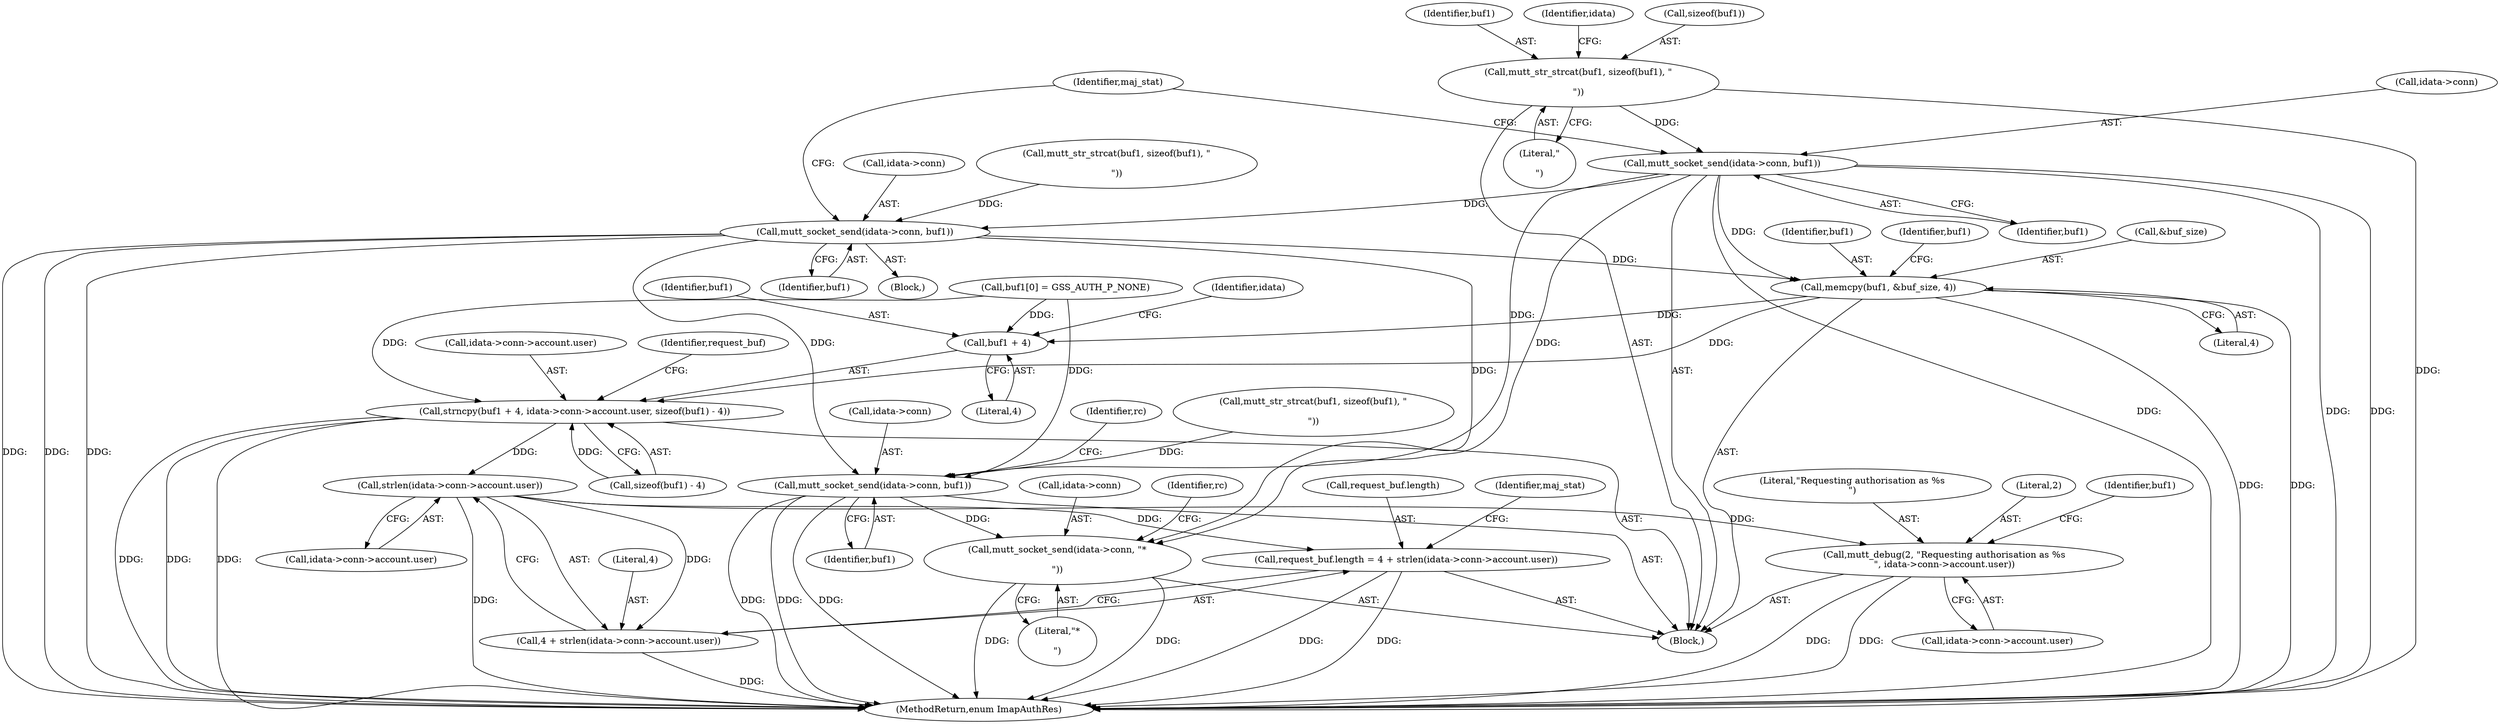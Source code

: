 digraph "0_neomutt_6f163e07ae68654d7ac5268cbb7565f6df79ad85_0@API" {
"1000329" [label="(Call,mutt_str_strcat(buf1, sizeof(buf1), \"\r\n\"))"];
"1000334" [label="(Call,mutt_socket_send(idata->conn, buf1))"];
"1000453" [label="(Call,mutt_socket_send(idata->conn, buf1))"];
"1000612" [label="(Call,memcpy(buf1, &buf_size, 4))"];
"1000622" [label="(Call,strncpy(buf1 + 4, idata->conn->account.user, sizeof(buf1) - 4))"];
"1000648" [label="(Call,strlen(idata->conn->account.user))"];
"1000642" [label="(Call,request_buf.length = 4 + strlen(idata->conn->account.user))"];
"1000646" [label="(Call,4 + strlen(idata->conn->account.user))"];
"1000691" [label="(Call,mutt_debug(2, \"Requesting authorisation as %s\n\", idata->conn->account.user))"];
"1000623" [label="(Call,buf1 + 4)"];
"1000706" [label="(Call,mutt_socket_send(idata->conn, buf1))"];
"1000763" [label="(Call,mutt_socket_send(idata->conn, \"*\r\n\"))"];
"1000646" [label="(Call,4 + strlen(idata->conn->account.user))"];
"1000767" [label="(Literal,\"*\r\n\")"];
"1000457" [label="(Identifier,buf1)"];
"1000612" [label="(Call,memcpy(buf1, &buf_size, 4))"];
"1000694" [label="(Call,idata->conn->account.user)"];
"1000707" [label="(Call,idata->conn)"];
"1000639" [label="(Identifier,request_buf)"];
"1000702" [label="(Identifier,buf1)"];
"1000454" [label="(Call,idata->conn)"];
"1000453" [label="(Call,mutt_socket_send(idata->conn, buf1))"];
"1000613" [label="(Identifier,buf1)"];
"1000629" [label="(Identifier,idata)"];
"1000338" [label="(Identifier,buf1)"];
"1000710" [label="(Identifier,buf1)"];
"1000633" [label="(Call,sizeof(buf1) - 4)"];
"1000764" [label="(Call,idata->conn)"];
"1000622" [label="(Call,strncpy(buf1 + 4, idata->conn->account.user, sizeof(buf1) - 4))"];
"1000333" [label="(Literal,\"\r\n\")"];
"1000770" [label="(Identifier,rc)"];
"1000329" [label="(Call,mutt_str_strcat(buf1, sizeof(buf1), \"\r\n\"))"];
"1000619" [label="(Identifier,buf1)"];
"1000691" [label="(Call,mutt_debug(2, \"Requesting authorisation as %s\n\", idata->conn->account.user))"];
"1000448" [label="(Call,mutt_str_strcat(buf1, sizeof(buf1), \"\r\n\"))"];
"1000647" [label="(Literal,4)"];
"1000617" [label="(Call,buf1[0] = GSS_AUTH_P_NONE)"];
"1000642" [label="(Call,request_buf.length = 4 + strlen(idata->conn->account.user))"];
"1000330" [label="(Identifier,buf1)"];
"1000693" [label="(Literal,\"Requesting authorisation as %s\n\")"];
"1000763" [label="(Call,mutt_socket_send(idata->conn, \"*\r\n\"))"];
"1000624" [label="(Identifier,buf1)"];
"1000614" [label="(Call,&buf_size)"];
"1000623" [label="(Call,buf1 + 4)"];
"1000336" [label="(Identifier,idata)"];
"1000625" [label="(Literal,4)"];
"1000713" [label="(Identifier,rc)"];
"1000648" [label="(Call,strlen(idata->conn->account.user))"];
"1000692" [label="(Literal,2)"];
"1000649" [label="(Call,idata->conn->account.user)"];
"1000616" [label="(Literal,4)"];
"1000120" [label="(Block,)"];
"1000341" [label="(Identifier,maj_stat)"];
"1000706" [label="(Call,mutt_socket_send(idata->conn, buf1))"];
"1000782" [label="(MethodReturn,enum ImapAuthRes)"];
"1000643" [label="(Call,request_buf.length)"];
"1000701" [label="(Call,mutt_str_strcat(buf1, sizeof(buf1), \"\r\n\"))"];
"1000335" [label="(Call,idata->conn)"];
"1000343" [label="(Block,)"];
"1000331" [label="(Call,sizeof(buf1))"];
"1000626" [label="(Call,idata->conn->account.user)"];
"1000334" [label="(Call,mutt_socket_send(idata->conn, buf1))"];
"1000657" [label="(Identifier,maj_stat)"];
"1000329" -> "1000120"  [label="AST: "];
"1000329" -> "1000333"  [label="CFG: "];
"1000330" -> "1000329"  [label="AST: "];
"1000331" -> "1000329"  [label="AST: "];
"1000333" -> "1000329"  [label="AST: "];
"1000336" -> "1000329"  [label="CFG: "];
"1000329" -> "1000782"  [label="DDG: "];
"1000329" -> "1000334"  [label="DDG: "];
"1000334" -> "1000120"  [label="AST: "];
"1000334" -> "1000338"  [label="CFG: "];
"1000335" -> "1000334"  [label="AST: "];
"1000338" -> "1000334"  [label="AST: "];
"1000341" -> "1000334"  [label="CFG: "];
"1000334" -> "1000782"  [label="DDG: "];
"1000334" -> "1000782"  [label="DDG: "];
"1000334" -> "1000782"  [label="DDG: "];
"1000334" -> "1000453"  [label="DDG: "];
"1000334" -> "1000612"  [label="DDG: "];
"1000334" -> "1000706"  [label="DDG: "];
"1000334" -> "1000763"  [label="DDG: "];
"1000453" -> "1000343"  [label="AST: "];
"1000453" -> "1000457"  [label="CFG: "];
"1000454" -> "1000453"  [label="AST: "];
"1000457" -> "1000453"  [label="AST: "];
"1000341" -> "1000453"  [label="CFG: "];
"1000453" -> "1000782"  [label="DDG: "];
"1000453" -> "1000782"  [label="DDG: "];
"1000453" -> "1000782"  [label="DDG: "];
"1000448" -> "1000453"  [label="DDG: "];
"1000453" -> "1000612"  [label="DDG: "];
"1000453" -> "1000706"  [label="DDG: "];
"1000453" -> "1000763"  [label="DDG: "];
"1000612" -> "1000120"  [label="AST: "];
"1000612" -> "1000616"  [label="CFG: "];
"1000613" -> "1000612"  [label="AST: "];
"1000614" -> "1000612"  [label="AST: "];
"1000616" -> "1000612"  [label="AST: "];
"1000619" -> "1000612"  [label="CFG: "];
"1000612" -> "1000782"  [label="DDG: "];
"1000612" -> "1000782"  [label="DDG: "];
"1000612" -> "1000622"  [label="DDG: "];
"1000612" -> "1000623"  [label="DDG: "];
"1000622" -> "1000120"  [label="AST: "];
"1000622" -> "1000633"  [label="CFG: "];
"1000623" -> "1000622"  [label="AST: "];
"1000626" -> "1000622"  [label="AST: "];
"1000633" -> "1000622"  [label="AST: "];
"1000639" -> "1000622"  [label="CFG: "];
"1000622" -> "1000782"  [label="DDG: "];
"1000622" -> "1000782"  [label="DDG: "];
"1000622" -> "1000782"  [label="DDG: "];
"1000617" -> "1000622"  [label="DDG: "];
"1000633" -> "1000622"  [label="DDG: "];
"1000622" -> "1000648"  [label="DDG: "];
"1000648" -> "1000646"  [label="AST: "];
"1000648" -> "1000649"  [label="CFG: "];
"1000649" -> "1000648"  [label="AST: "];
"1000646" -> "1000648"  [label="CFG: "];
"1000648" -> "1000782"  [label="DDG: "];
"1000648" -> "1000642"  [label="DDG: "];
"1000648" -> "1000646"  [label="DDG: "];
"1000648" -> "1000691"  [label="DDG: "];
"1000642" -> "1000120"  [label="AST: "];
"1000642" -> "1000646"  [label="CFG: "];
"1000643" -> "1000642"  [label="AST: "];
"1000646" -> "1000642"  [label="AST: "];
"1000657" -> "1000642"  [label="CFG: "];
"1000642" -> "1000782"  [label="DDG: "];
"1000642" -> "1000782"  [label="DDG: "];
"1000647" -> "1000646"  [label="AST: "];
"1000646" -> "1000782"  [label="DDG: "];
"1000691" -> "1000120"  [label="AST: "];
"1000691" -> "1000694"  [label="CFG: "];
"1000692" -> "1000691"  [label="AST: "];
"1000693" -> "1000691"  [label="AST: "];
"1000694" -> "1000691"  [label="AST: "];
"1000702" -> "1000691"  [label="CFG: "];
"1000691" -> "1000782"  [label="DDG: "];
"1000691" -> "1000782"  [label="DDG: "];
"1000623" -> "1000625"  [label="CFG: "];
"1000624" -> "1000623"  [label="AST: "];
"1000625" -> "1000623"  [label="AST: "];
"1000629" -> "1000623"  [label="CFG: "];
"1000617" -> "1000623"  [label="DDG: "];
"1000706" -> "1000120"  [label="AST: "];
"1000706" -> "1000710"  [label="CFG: "];
"1000707" -> "1000706"  [label="AST: "];
"1000710" -> "1000706"  [label="AST: "];
"1000713" -> "1000706"  [label="CFG: "];
"1000706" -> "1000782"  [label="DDG: "];
"1000706" -> "1000782"  [label="DDG: "];
"1000706" -> "1000782"  [label="DDG: "];
"1000617" -> "1000706"  [label="DDG: "];
"1000701" -> "1000706"  [label="DDG: "];
"1000706" -> "1000763"  [label="DDG: "];
"1000763" -> "1000120"  [label="AST: "];
"1000763" -> "1000767"  [label="CFG: "];
"1000764" -> "1000763"  [label="AST: "];
"1000767" -> "1000763"  [label="AST: "];
"1000770" -> "1000763"  [label="CFG: "];
"1000763" -> "1000782"  [label="DDG: "];
"1000763" -> "1000782"  [label="DDG: "];
}
